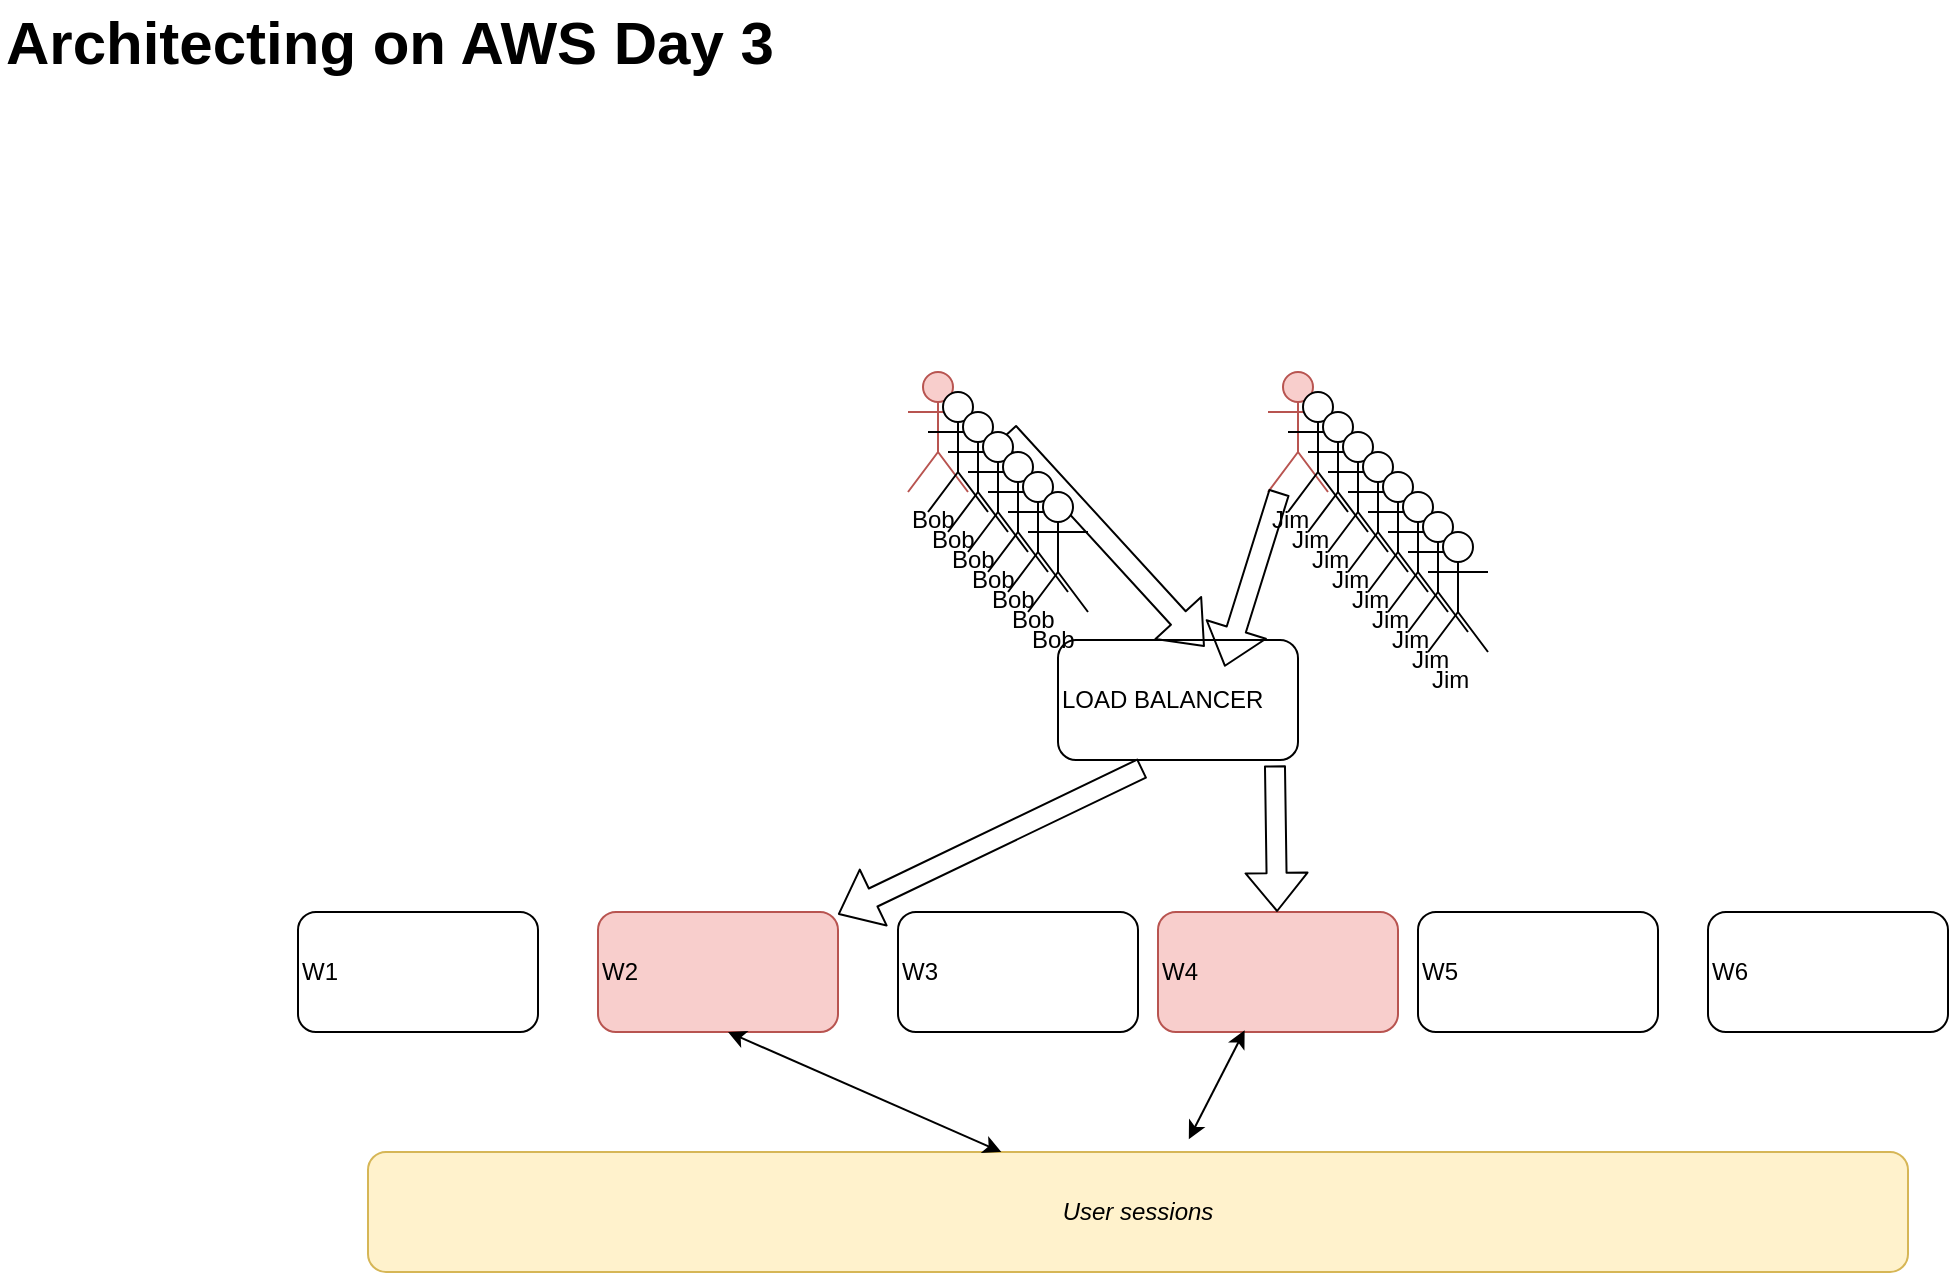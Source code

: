 <mxfile version="13.6.2" type="github" pages="5">
  <diagram id="1HE-wqyfYZ4CwCbwuB85" name="Page-2">
    <mxGraphModel dx="981" dy="574" grid="1" gridSize="10" guides="1" tooltips="1" connect="1" arrows="1" fold="1" page="1" pageScale="1" pageWidth="1169" pageHeight="827" math="0" shadow="0">
      <root>
        <mxCell id="BB6XXCtX2lMVDvg097Rk-0" />
        <mxCell id="BB6XXCtX2lMVDvg097Rk-1" parent="BB6XXCtX2lMVDvg097Rk-0" />
        <mxCell id="BB6XXCtX2lMVDvg097Rk-2" value="Architecting on AWS Day 3" style="text;html=1;resizable=0;points=[];autosize=1;align=left;verticalAlign=top;spacingTop=-4;fontSize=30;fontStyle=1" vertex="1" parent="BB6XXCtX2lMVDvg097Rk-1">
          <mxGeometry x="56.5" y="64.5" width="400" height="40" as="geometry" />
        </mxCell>
        <mxCell id="DdpBlTYkTWgsv1LPXZCf-0" value="LOAD BALANCER" style="rounded=1;whiteSpace=wrap;html=1;align=left;" vertex="1" parent="BB6XXCtX2lMVDvg097Rk-1">
          <mxGeometry x="585" y="384" width="120" height="60" as="geometry" />
        </mxCell>
        <mxCell id="DdpBlTYkTWgsv1LPXZCf-1" value="W4" style="rounded=1;whiteSpace=wrap;html=1;align=left;fillColor=#f8cecc;strokeColor=#b85450;" vertex="1" parent="BB6XXCtX2lMVDvg097Rk-1">
          <mxGeometry x="635" y="520" width="120" height="60" as="geometry" />
        </mxCell>
        <mxCell id="DdpBlTYkTWgsv1LPXZCf-2" value="W1" style="rounded=1;whiteSpace=wrap;html=1;align=left;" vertex="1" parent="BB6XXCtX2lMVDvg097Rk-1">
          <mxGeometry x="205" y="520" width="120" height="60" as="geometry" />
        </mxCell>
        <mxCell id="DdpBlTYkTWgsv1LPXZCf-3" value="W2" style="rounded=1;whiteSpace=wrap;html=1;align=left;fillColor=#f8cecc;strokeColor=#b85450;" vertex="1" parent="BB6XXCtX2lMVDvg097Rk-1">
          <mxGeometry x="355" y="520" width="120" height="60" as="geometry" />
        </mxCell>
        <mxCell id="DdpBlTYkTWgsv1LPXZCf-4" value="W3" style="rounded=1;whiteSpace=wrap;html=1;align=left;" vertex="1" parent="BB6XXCtX2lMVDvg097Rk-1">
          <mxGeometry x="505" y="520" width="120" height="60" as="geometry" />
        </mxCell>
        <mxCell id="DdpBlTYkTWgsv1LPXZCf-5" value="Bob" style="shape=umlActor;verticalLabelPosition=bottom;verticalAlign=top;html=1;outlineConnect=0;align=left;fillColor=#f8cecc;strokeColor=#b85450;" vertex="1" parent="BB6XXCtX2lMVDvg097Rk-1">
          <mxGeometry x="510" y="250" width="30" height="60" as="geometry" />
        </mxCell>
        <mxCell id="DdpBlTYkTWgsv1LPXZCf-6" value="" style="shape=flexArrow;endArrow=classic;html=1;entryX=0.611;entryY=0.056;entryDx=0;entryDy=0;entryPerimeter=0;" edge="1" parent="BB6XXCtX2lMVDvg097Rk-1" target="DdpBlTYkTWgsv1LPXZCf-0">
          <mxGeometry width="50" height="50" relative="1" as="geometry">
            <mxPoint x="560" y="280" as="sourcePoint" />
            <mxPoint x="660" y="520" as="targetPoint" />
          </mxGeometry>
        </mxCell>
        <mxCell id="DdpBlTYkTWgsv1LPXZCf-7" value="" style="shape=flexArrow;endArrow=classic;html=1;exitX=0.352;exitY=1.068;exitDx=0;exitDy=0;exitPerimeter=0;" edge="1" parent="BB6XXCtX2lMVDvg097Rk-1" source="DdpBlTYkTWgsv1LPXZCf-0" target="DdpBlTYkTWgsv1LPXZCf-3">
          <mxGeometry width="50" height="50" relative="1" as="geometry">
            <mxPoint x="570" y="290" as="sourcePoint" />
            <mxPoint x="668.32" y="397.36" as="targetPoint" />
          </mxGeometry>
        </mxCell>
        <mxCell id="DdpBlTYkTWgsv1LPXZCf-8" value="Jim" style="shape=umlActor;verticalLabelPosition=bottom;verticalAlign=top;html=1;outlineConnect=0;align=left;fillColor=#f8cecc;strokeColor=#b85450;" vertex="1" parent="BB6XXCtX2lMVDvg097Rk-1">
          <mxGeometry x="690" y="250" width="30" height="60" as="geometry" />
        </mxCell>
        <mxCell id="DdpBlTYkTWgsv1LPXZCf-9" value="" style="shape=flexArrow;endArrow=classic;html=1;entryX=0.611;entryY=0.056;entryDx=0;entryDy=0;entryPerimeter=0;" edge="1" parent="BB6XXCtX2lMVDvg097Rk-1" source="DdpBlTYkTWgsv1LPXZCf-8">
          <mxGeometry width="50" height="50" relative="1" as="geometry">
            <mxPoint x="570" y="290" as="sourcePoint" />
            <mxPoint x="668.32" y="397.36" as="targetPoint" />
          </mxGeometry>
        </mxCell>
        <mxCell id="DdpBlTYkTWgsv1LPXZCf-10" value="" style="shape=flexArrow;endArrow=classic;html=1;exitX=0.904;exitY=1.045;exitDx=0;exitDy=0;exitPerimeter=0;" edge="1" parent="BB6XXCtX2lMVDvg097Rk-1" source="DdpBlTYkTWgsv1LPXZCf-0" target="DdpBlTYkTWgsv1LPXZCf-1">
          <mxGeometry width="50" height="50" relative="1" as="geometry">
            <mxPoint x="705.624" y="320" as="sourcePoint" />
            <mxPoint x="678.32" y="407.36" as="targetPoint" />
          </mxGeometry>
        </mxCell>
        <mxCell id="DdpBlTYkTWgsv1LPXZCf-11" value="Jim" style="shape=umlActor;verticalLabelPosition=bottom;verticalAlign=top;html=1;outlineConnect=0;align=left;" vertex="1" parent="BB6XXCtX2lMVDvg097Rk-1">
          <mxGeometry x="700" y="260" width="30" height="60" as="geometry" />
        </mxCell>
        <mxCell id="DdpBlTYkTWgsv1LPXZCf-12" value="Jim" style="shape=umlActor;verticalLabelPosition=bottom;verticalAlign=top;html=1;outlineConnect=0;align=left;" vertex="1" parent="BB6XXCtX2lMVDvg097Rk-1">
          <mxGeometry x="710" y="270" width="30" height="60" as="geometry" />
        </mxCell>
        <mxCell id="DdpBlTYkTWgsv1LPXZCf-13" value="Jim" style="shape=umlActor;verticalLabelPosition=bottom;verticalAlign=top;html=1;outlineConnect=0;align=left;" vertex="1" parent="BB6XXCtX2lMVDvg097Rk-1">
          <mxGeometry x="720" y="280" width="30" height="60" as="geometry" />
        </mxCell>
        <mxCell id="DdpBlTYkTWgsv1LPXZCf-14" value="Jim" style="shape=umlActor;verticalLabelPosition=bottom;verticalAlign=top;html=1;outlineConnect=0;align=left;" vertex="1" parent="BB6XXCtX2lMVDvg097Rk-1">
          <mxGeometry x="730" y="290" width="30" height="60" as="geometry" />
        </mxCell>
        <mxCell id="DdpBlTYkTWgsv1LPXZCf-15" value="Jim" style="shape=umlActor;verticalLabelPosition=bottom;verticalAlign=top;html=1;outlineConnect=0;align=left;" vertex="1" parent="BB6XXCtX2lMVDvg097Rk-1">
          <mxGeometry x="740" y="300" width="30" height="60" as="geometry" />
        </mxCell>
        <mxCell id="DdpBlTYkTWgsv1LPXZCf-16" value="Jim" style="shape=umlActor;verticalLabelPosition=bottom;verticalAlign=top;html=1;outlineConnect=0;align=left;" vertex="1" parent="BB6XXCtX2lMVDvg097Rk-1">
          <mxGeometry x="750" y="310" width="30" height="60" as="geometry" />
        </mxCell>
        <mxCell id="DdpBlTYkTWgsv1LPXZCf-17" value="Jim" style="shape=umlActor;verticalLabelPosition=bottom;verticalAlign=top;html=1;outlineConnect=0;align=left;" vertex="1" parent="BB6XXCtX2lMVDvg097Rk-1">
          <mxGeometry x="760" y="320" width="30" height="60" as="geometry" />
        </mxCell>
        <mxCell id="DdpBlTYkTWgsv1LPXZCf-18" value="Jim" style="shape=umlActor;verticalLabelPosition=bottom;verticalAlign=top;html=1;outlineConnect=0;align=left;" vertex="1" parent="BB6XXCtX2lMVDvg097Rk-1">
          <mxGeometry x="770" y="330" width="30" height="60" as="geometry" />
        </mxCell>
        <mxCell id="DdpBlTYkTWgsv1LPXZCf-19" value="Bob" style="shape=umlActor;verticalLabelPosition=bottom;verticalAlign=top;html=1;outlineConnect=0;align=left;" vertex="1" parent="BB6XXCtX2lMVDvg097Rk-1">
          <mxGeometry x="520" y="260" width="30" height="60" as="geometry" />
        </mxCell>
        <mxCell id="DdpBlTYkTWgsv1LPXZCf-20" value="Bob" style="shape=umlActor;verticalLabelPosition=bottom;verticalAlign=top;html=1;outlineConnect=0;align=left;" vertex="1" parent="BB6XXCtX2lMVDvg097Rk-1">
          <mxGeometry x="530" y="270" width="30" height="60" as="geometry" />
        </mxCell>
        <mxCell id="DdpBlTYkTWgsv1LPXZCf-21" value="Bob" style="shape=umlActor;verticalLabelPosition=bottom;verticalAlign=top;html=1;outlineConnect=0;align=left;" vertex="1" parent="BB6XXCtX2lMVDvg097Rk-1">
          <mxGeometry x="540" y="280" width="30" height="60" as="geometry" />
        </mxCell>
        <mxCell id="DdpBlTYkTWgsv1LPXZCf-22" value="Bob" style="shape=umlActor;verticalLabelPosition=bottom;verticalAlign=top;html=1;outlineConnect=0;align=left;" vertex="1" parent="BB6XXCtX2lMVDvg097Rk-1">
          <mxGeometry x="550" y="290" width="30" height="60" as="geometry" />
        </mxCell>
        <mxCell id="DdpBlTYkTWgsv1LPXZCf-23" value="Bob" style="shape=umlActor;verticalLabelPosition=bottom;verticalAlign=top;html=1;outlineConnect=0;align=left;" vertex="1" parent="BB6XXCtX2lMVDvg097Rk-1">
          <mxGeometry x="560" y="300" width="30" height="60" as="geometry" />
        </mxCell>
        <mxCell id="DdpBlTYkTWgsv1LPXZCf-24" value="Bob" style="shape=umlActor;verticalLabelPosition=bottom;verticalAlign=top;html=1;outlineConnect=0;align=left;" vertex="1" parent="BB6XXCtX2lMVDvg097Rk-1">
          <mxGeometry x="570" y="310" width="30" height="60" as="geometry" />
        </mxCell>
        <mxCell id="DdpBlTYkTWgsv1LPXZCf-25" value="W5" style="rounded=1;whiteSpace=wrap;html=1;align=left;" vertex="1" parent="BB6XXCtX2lMVDvg097Rk-1">
          <mxGeometry x="765" y="520" width="120" height="60" as="geometry" />
        </mxCell>
        <mxCell id="DdpBlTYkTWgsv1LPXZCf-26" value="W6" style="rounded=1;whiteSpace=wrap;html=1;align=left;" vertex="1" parent="BB6XXCtX2lMVDvg097Rk-1">
          <mxGeometry x="910" y="520" width="120" height="60" as="geometry" />
        </mxCell>
        <mxCell id="DdpBlTYkTWgsv1LPXZCf-27" value="User sessions" style="rounded=1;whiteSpace=wrap;html=1;align=center;fontStyle=2;fillColor=#fff2cc;strokeColor=#d6b656;" vertex="1" parent="BB6XXCtX2lMVDvg097Rk-1">
          <mxGeometry x="240" y="640" width="770" height="60" as="geometry" />
        </mxCell>
        <mxCell id="DdpBlTYkTWgsv1LPXZCf-28" value="" style="endArrow=classic;startArrow=classic;html=1;" edge="1" parent="BB6XXCtX2lMVDvg097Rk-1" source="DdpBlTYkTWgsv1LPXZCf-27">
          <mxGeometry width="50" height="50" relative="1" as="geometry">
            <mxPoint x="370" y="630" as="sourcePoint" />
            <mxPoint x="420" y="580" as="targetPoint" />
          </mxGeometry>
        </mxCell>
        <mxCell id="DdpBlTYkTWgsv1LPXZCf-29" value="" style="endArrow=classic;startArrow=classic;html=1;entryX=0.361;entryY=0.985;entryDx=0;entryDy=0;entryPerimeter=0;exitX=0.533;exitY=-0.107;exitDx=0;exitDy=0;exitPerimeter=0;" edge="1" parent="BB6XXCtX2lMVDvg097Rk-1" source="DdpBlTYkTWgsv1LPXZCf-27" target="DdpBlTYkTWgsv1LPXZCf-1">
          <mxGeometry width="50" height="50" relative="1" as="geometry">
            <mxPoint x="566.667" y="650" as="sourcePoint" />
            <mxPoint x="430" y="590" as="targetPoint" />
          </mxGeometry>
        </mxCell>
      </root>
    </mxGraphModel>
  </diagram>
  <diagram id="-G4cgVmoHLIGjTLNJkvO" name="Page-3">
    <mxGraphModel dx="1422" dy="832" grid="1" gridSize="10" guides="1" tooltips="1" connect="1" arrows="1" fold="1" page="1" pageScale="1" pageWidth="1169" pageHeight="827" math="0" shadow="0">
      <root>
        <mxCell id="H7Bd8Zw8SNSjKZVl-8-M-0" />
        <mxCell id="H7Bd8Zw8SNSjKZVl-8-M-1" parent="H7Bd8Zw8SNSjKZVl-8-M-0" />
        <mxCell id="H7Bd8Zw8SNSjKZVl-8-M-2" value="VPC" style="points=[[0,0],[0.25,0],[0.5,0],[0.75,0],[1,0],[1,0.25],[1,0.5],[1,0.75],[1,1],[0.75,1],[0.5,1],[0.25,1],[0,1],[0,0.75],[0,0.5],[0,0.25]];outlineConnect=0;gradientColor=none;html=1;whiteSpace=wrap;fontSize=12;fontStyle=0;shape=mxgraph.aws4.group;grIcon=mxgraph.aws4.group_vpc;strokeColor=#248814;fillColor=none;verticalAlign=top;align=left;spacingLeft=30;fontColor=#AAB7B8;dashed=0;" vertex="1" parent="H7Bd8Zw8SNSjKZVl-8-M-1">
          <mxGeometry x="120" y="100" width="920" height="580" as="geometry" />
        </mxCell>
        <mxCell id="H7Bd8Zw8SNSjKZVl-8-M-3" value="Availability Zone" style="fillColor=none;strokeColor=#147EBA;dashed=1;verticalAlign=top;fontStyle=0;fontColor=#147EBA;align=center;" vertex="1" parent="H7Bd8Zw8SNSjKZVl-8-M-1">
          <mxGeometry x="230" y="30" width="280" height="740" as="geometry" />
        </mxCell>
        <mxCell id="H7Bd8Zw8SNSjKZVl-8-M-4" value="Availability Zone" style="fillColor=none;strokeColor=#147EBA;dashed=1;verticalAlign=top;fontStyle=0;fontColor=#147EBA;align=center;" vertex="1" parent="H7Bd8Zw8SNSjKZVl-8-M-1">
          <mxGeometry x="540" y="30" width="280" height="740" as="geometry" />
        </mxCell>
        <mxCell id="H7Bd8Zw8SNSjKZVl-8-M-5" value="Public 1" style="rounded=1;whiteSpace=wrap;html=1;align=center;" vertex="1" parent="H7Bd8Zw8SNSjKZVl-8-M-1">
          <mxGeometry x="270" y="190" width="210" height="150" as="geometry" />
        </mxCell>
        <mxCell id="H7Bd8Zw8SNSjKZVl-8-M-6" value="Public 2" style="rounded=1;whiteSpace=wrap;html=1;align=center;" vertex="1" parent="H7Bd8Zw8SNSjKZVl-8-M-1">
          <mxGeometry x="575" y="190" width="210" height="150" as="geometry" />
        </mxCell>
        <mxCell id="H7Bd8Zw8SNSjKZVl-8-M-7" value="Private 1" style="rounded=1;whiteSpace=wrap;html=1;align=center;" vertex="1" parent="H7Bd8Zw8SNSjKZVl-8-M-1">
          <mxGeometry x="270" y="414" width="210" height="150" as="geometry" />
        </mxCell>
        <mxCell id="H7Bd8Zw8SNSjKZVl-8-M-8" value="Private 2" style="rounded=1;whiteSpace=wrap;html=1;align=center;" vertex="1" parent="H7Bd8Zw8SNSjKZVl-8-M-1">
          <mxGeometry x="575" y="414" width="210" height="150" as="geometry" />
        </mxCell>
        <mxCell id="H7Bd8Zw8SNSjKZVl-8-M-9" value="" style="outlineConnect=0;fontColor=#232F3E;gradientColor=#F78E04;gradientDirection=north;fillColor=#D05C17;strokeColor=#ffffff;dashed=0;verticalLabelPosition=bottom;verticalAlign=top;align=center;html=1;fontSize=12;fontStyle=0;aspect=fixed;shape=mxgraph.aws4.resourceIcon;resIcon=mxgraph.aws4.ec2;" vertex="1" parent="H7Bd8Zw8SNSjKZVl-8-M-1">
          <mxGeometry x="250" y="500" width="78" height="78" as="geometry" />
        </mxCell>
        <mxCell id="H7Bd8Zw8SNSjKZVl-8-M-10" value="" style="outlineConnect=0;fontColor=#232F3E;gradientColor=#F78E04;gradientDirection=north;fillColor=#D05C17;strokeColor=#ffffff;dashed=0;verticalLabelPosition=bottom;verticalAlign=top;align=center;html=1;fontSize=12;fontStyle=0;aspect=fixed;shape=mxgraph.aws4.resourceIcon;resIcon=mxgraph.aws4.ec2;" vertex="1" parent="H7Bd8Zw8SNSjKZVl-8-M-1">
          <mxGeometry x="570" y="500" width="78" height="78" as="geometry" />
        </mxCell>
        <mxCell id="H7Bd8Zw8SNSjKZVl-8-M-11" value="" style="outlineConnect=0;fontColor=#232F3E;gradientColor=none;fillColor=#5A30B5;strokeColor=none;dashed=0;verticalLabelPosition=bottom;verticalAlign=top;align=center;html=1;fontSize=12;fontStyle=0;aspect=fixed;pointerEvents=1;shape=mxgraph.aws4.application_load_balancer;" vertex="1" parent="H7Bd8Zw8SNSjKZVl-8-M-1">
          <mxGeometry x="280" y="190" width="78" height="78" as="geometry" />
        </mxCell>
        <mxCell id="H7Bd8Zw8SNSjKZVl-8-M-12" value="" style="outlineConnect=0;fontColor=#232F3E;gradientColor=none;fillColor=#5A30B5;strokeColor=none;dashed=0;verticalLabelPosition=bottom;verticalAlign=top;align=center;html=1;fontSize=12;fontStyle=0;aspect=fixed;pointerEvents=1;shape=mxgraph.aws4.application_load_balancer;" vertex="1" parent="H7Bd8Zw8SNSjKZVl-8-M-1">
          <mxGeometry x="575" y="190" width="78" height="78" as="geometry" />
        </mxCell>
        <mxCell id="H7Bd8Zw8SNSjKZVl-8-M-13" value="" style="outlineConnect=0;fontColor=#232F3E;gradientColor=none;fillColor=#5A30B5;strokeColor=none;dashed=0;verticalLabelPosition=bottom;verticalAlign=top;align=center;html=1;fontSize=12;fontStyle=0;aspect=fixed;pointerEvents=1;shape=mxgraph.aws4.application_load_balancer;" vertex="1" parent="H7Bd8Zw8SNSjKZVl-8-M-1">
          <mxGeometry x="358" y="500" width="78" height="78" as="geometry" />
        </mxCell>
        <mxCell id="H7Bd8Zw8SNSjKZVl-8-M-14" value="" style="outlineConnect=0;fontColor=#232F3E;gradientColor=none;fillColor=#5A30B5;strokeColor=none;dashed=0;verticalLabelPosition=bottom;verticalAlign=top;align=center;html=1;fontSize=12;fontStyle=0;aspect=fixed;pointerEvents=1;shape=mxgraph.aws4.application_load_balancer;" vertex="1" parent="H7Bd8Zw8SNSjKZVl-8-M-1">
          <mxGeometry x="680" y="500" width="78" height="78" as="geometry" />
        </mxCell>
      </root>
    </mxGraphModel>
  </diagram>
  <diagram id="TCP7qQYQatgMRiZpwjst" name="Page-4">
    <mxGraphModel dx="474" dy="277" grid="1" gridSize="10" guides="1" tooltips="1" connect="1" arrows="1" fold="1" page="1" pageScale="1" pageWidth="1169" pageHeight="827" math="0" shadow="0">
      <root>
        <mxCell id="DQxNmZ7uP6EbReq6uRka-0" />
        <mxCell id="DQxNmZ7uP6EbReq6uRka-1" parent="DQxNmZ7uP6EbReq6uRka-0" />
        <mxCell id="DQxNmZ7uP6EbReq6uRka-9" value="DLQ" style="rounded=1;whiteSpace=wrap;html=1;align=center;" vertex="1" parent="DQxNmZ7uP6EbReq6uRka-1">
          <mxGeometry x="150" y="354" width="260" height="60" as="geometry" />
        </mxCell>
        <mxCell id="DQxNmZ7uP6EbReq6uRka-2" value="Application1 (Producer)" style="rounded=1;whiteSpace=wrap;html=1;align=left;" vertex="1" parent="DQxNmZ7uP6EbReq6uRka-1">
          <mxGeometry x="90" y="180" width="120" height="60" as="geometry" />
        </mxCell>
        <mxCell id="DQxNmZ7uP6EbReq6uRka-3" value="Application2 (Consumer)" style="rounded=1;whiteSpace=wrap;html=1;align=left;" vertex="1" parent="DQxNmZ7uP6EbReq6uRka-1">
          <mxGeometry x="380" y="180" width="120" height="60" as="geometry" />
        </mxCell>
        <mxCell id="DQxNmZ7uP6EbReq6uRka-4" value="SQS Q" style="rounded=1;whiteSpace=wrap;html=1;align=center;" vertex="1" parent="DQxNmZ7uP6EbReq6uRka-1">
          <mxGeometry x="150" y="290" width="260" height="60" as="geometry" />
        </mxCell>
        <mxCell id="DQxNmZ7uP6EbReq6uRka-5" value="Message1" style="shape=process;whiteSpace=wrap;html=1;backgroundOutline=1;align=center;fillColor=#f8cecc;strokeColor=#b85450;" vertex="1" parent="DQxNmZ7uP6EbReq6uRka-1">
          <mxGeometry x="320" y="370" width="70" height="20" as="geometry" />
        </mxCell>
        <mxCell id="DQxNmZ7uP6EbReq6uRka-6" value="" style="shape=flexArrow;endArrow=classic;html=1;exitX=0.5;exitY=1;exitDx=0;exitDy=0;entryX=0.986;entryY=0.056;entryDx=0;entryDy=0;entryPerimeter=0;" edge="1" parent="DQxNmZ7uP6EbReq6uRka-1" source="DQxNmZ7uP6EbReq6uRka-3" target="DQxNmZ7uP6EbReq6uRka-4">
          <mxGeometry width="50" height="50" relative="1" as="geometry">
            <mxPoint x="260" y="290" as="sourcePoint" />
            <mxPoint x="310" y="240" as="targetPoint" />
          </mxGeometry>
        </mxCell>
      </root>
    </mxGraphModel>
  </diagram>
  <diagram id="sDU2iBe_JCl9mvtn4XGQ" name="Page-5">
    <mxGraphModel dx="1422" dy="832" grid="1" gridSize="10" guides="1" tooltips="1" connect="1" arrows="1" fold="1" page="1" pageScale="1" pageWidth="1169" pageHeight="827" math="0" shadow="0">
      <root>
        <mxCell id="SAd3WKQRyzRP20VKeo1l-0" />
        <mxCell id="SAd3WKQRyzRP20VKeo1l-1" parent="SAd3WKQRyzRP20VKeo1l-0" />
        <mxCell id="SAd3WKQRyzRP20VKeo1l-9" value="" style="ellipse;whiteSpace=wrap;html=1;fontSize=15;align=center;" vertex="1" parent="SAd3WKQRyzRP20VKeo1l-1">
          <mxGeometry x="50" y="350" width="980" height="350" as="geometry" />
        </mxCell>
        <mxCell id="SAd3WKQRyzRP20VKeo1l-2" value="EC2 LINUX INSTANCE" style="rounded=1;whiteSpace=wrap;html=1;align=center;fontSize=15;" vertex="1" parent="SAd3WKQRyzRP20VKeo1l-1">
          <mxGeometry x="100" y="380" width="370" height="230" as="geometry" />
        </mxCell>
        <mxCell id="SAd3WKQRyzRP20VKeo1l-3" value="DOCKER CONTAINER RUNTIME" style="rounded=1;whiteSpace=wrap;html=1;align=left;fontSize=15;" vertex="1" parent="SAd3WKQRyzRP20VKeo1l-1">
          <mxGeometry x="160" y="384" width="290" height="60" as="geometry" />
        </mxCell>
        <mxCell id="SAd3WKQRyzRP20VKeo1l-4" value="nginx" style="rounded=1;whiteSpace=wrap;html=1;align=left;fontSize=15;" vertex="1" parent="SAd3WKQRyzRP20VKeo1l-1">
          <mxGeometry x="520" y="80" width="60" height="60" as="geometry" />
        </mxCell>
        <mxCell id="SAd3WKQRyzRP20VKeo1l-7" value="EC2 LINUX INSTANCE" style="rounded=1;whiteSpace=wrap;html=1;align=center;fontSize=15;" vertex="1" parent="SAd3WKQRyzRP20VKeo1l-1">
          <mxGeometry x="480" y="380" width="370" height="230" as="geometry" />
        </mxCell>
        <mxCell id="SAd3WKQRyzRP20VKeo1l-8" value="DOCKER CONTAINER RUNTIME" style="rounded=1;whiteSpace=wrap;html=1;align=left;fontSize=15;" vertex="1" parent="SAd3WKQRyzRP20VKeo1l-1">
          <mxGeometry x="520" y="380" width="290" height="60" as="geometry" />
        </mxCell>
        <mxCell id="SAd3WKQRyzRP20VKeo1l-10" value="ELASTIC CONTAINER SERVICE" style="text;html=1;strokeColor=none;fillColor=none;align=center;verticalAlign=middle;whiteSpace=wrap;rounded=0;fontSize=15;" vertex="1" parent="SAd3WKQRyzRP20VKeo1l-1">
          <mxGeometry x="480" y="640" width="40" height="20" as="geometry" />
        </mxCell>
        <mxCell id="SAd3WKQRyzRP20VKeo1l-11" value="ECS TASK&lt;br&gt;Run nginx" style="rounded=1;whiteSpace=wrap;html=1;align=left;fontSize=15;" vertex="1" parent="SAd3WKQRyzRP20VKeo1l-1">
          <mxGeometry x="110" y="80" width="120" height="60" as="geometry" />
        </mxCell>
        <mxCell id="SAd3WKQRyzRP20VKeo1l-13" value="" style="shape=flexArrow;endArrow=classic;html=1;fontSize=15;exitX=0.975;exitY=0.4;exitDx=0;exitDy=0;exitPerimeter=0;entryX=0;entryY=0.5;entryDx=0;entryDy=0;" edge="1" parent="SAd3WKQRyzRP20VKeo1l-1" source="SAd3WKQRyzRP20VKeo1l-11" target="SAd3WKQRyzRP20VKeo1l-4">
          <mxGeometry width="50" height="50" relative="1" as="geometry">
            <mxPoint x="530" y="460" as="sourcePoint" />
            <mxPoint x="580" y="410" as="targetPoint" />
          </mxGeometry>
        </mxCell>
        <mxCell id="SAd3WKQRyzRP20VKeo1l-14" value="ECS SERVICE&lt;br&gt;Run nginx at scale&lt;br&gt;&lt;br&gt;replicas = 4" style="rounded=1;whiteSpace=wrap;html=1;align=left;fontSize=15;" vertex="1" parent="SAd3WKQRyzRP20VKeo1l-1">
          <mxGeometry x="110" y="190" width="120" height="120" as="geometry" />
        </mxCell>
        <mxCell id="SAd3WKQRyzRP20VKeo1l-15" value="" style="shape=flexArrow;endArrow=classic;html=1;fontSize=15;entryX=0.425;entryY=0.983;entryDx=0;entryDy=0;entryPerimeter=0;" edge="1" parent="SAd3WKQRyzRP20VKeo1l-1" source="SAd3WKQRyzRP20VKeo1l-14" target="SAd3WKQRyzRP20VKeo1l-11">
          <mxGeometry width="50" height="50" relative="1" as="geometry">
            <mxPoint x="530" y="450" as="sourcePoint" />
            <mxPoint x="580" y="400" as="targetPoint" />
          </mxGeometry>
        </mxCell>
        <mxCell id="SAd3WKQRyzRP20VKeo1l-16" value="nginx" style="rounded=1;whiteSpace=wrap;html=1;align=left;fontSize=15;" vertex="1" parent="SAd3WKQRyzRP20VKeo1l-1">
          <mxGeometry x="255" y="340" width="60" height="60" as="geometry" />
        </mxCell>
        <mxCell id="SAd3WKQRyzRP20VKeo1l-17" value="nginx" style="rounded=1;whiteSpace=wrap;html=1;align=left;fontSize=15;" vertex="1" parent="SAd3WKQRyzRP20VKeo1l-1">
          <mxGeometry x="330" y="340" width="60" height="60" as="geometry" />
        </mxCell>
        <mxCell id="SAd3WKQRyzRP20VKeo1l-19" value="nginx" style="rounded=1;whiteSpace=wrap;html=1;align=left;fontSize=15;" vertex="1" parent="SAd3WKQRyzRP20VKeo1l-1">
          <mxGeometry x="655" y="330" width="60" height="60" as="geometry" />
        </mxCell>
        <mxCell id="SAd3WKQRyzRP20VKeo1l-20" value="nginx" style="rounded=1;whiteSpace=wrap;html=1;align=left;fontSize=15;" vertex="1" parent="SAd3WKQRyzRP20VKeo1l-1">
          <mxGeometry x="580" y="330" width="60" height="60" as="geometry" />
        </mxCell>
      </root>
    </mxGraphModel>
  </diagram>
  <diagram id="K6Yi8tr70KWp5AOILCX4" name="Page-6">
    <mxGraphModel dx="1038" dy="618" grid="1" gridSize="10" guides="1" tooltips="1" connect="1" arrows="1" fold="1" page="1" pageScale="1" pageWidth="1169" pageHeight="827" math="0" shadow="0">
      <root>
        <mxCell id="4jXBQFkJEzTzvu-HhAH1-0" />
        <mxCell id="4jXBQFkJEzTzvu-HhAH1-1" parent="4jXBQFkJEzTzvu-HhAH1-0" />
        <mxCell id="4jXBQFkJEzTzvu-HhAH1-2" value="" style="endArrow=none;html=1;fontSize=15;strokeWidth=10;" edge="1" parent="4jXBQFkJEzTzvu-HhAH1-1">
          <mxGeometry width="50" height="50" relative="1" as="geometry">
            <mxPoint x="659.5" y="714" as="sourcePoint" />
            <mxPoint x="659.5" y="94" as="targetPoint" />
          </mxGeometry>
        </mxCell>
        <mxCell id="4jXBQFkJEzTzvu-HhAH1-3" value="api.engie.com" style="text;html=1;strokeColor=none;fillColor=none;align=center;verticalAlign=middle;whiteSpace=wrap;rounded=0;fontSize=28;" vertex="1" parent="4jXBQFkJEzTzvu-HhAH1-1">
          <mxGeometry x="640" y="40" width="40" height="20" as="geometry" />
        </mxCell>
        <mxCell id="4jXBQFkJEzTzvu-HhAH1-4" value="/customers" style="text;html=1;strokeColor=none;fillColor=none;align=center;verticalAlign=middle;whiteSpace=wrap;rounded=0;fontSize=28;" vertex="1" parent="4jXBQFkJEzTzvu-HhAH1-1">
          <mxGeometry x="680" y="160" width="150" height="20" as="geometry" />
        </mxCell>
        <mxCell id="4jXBQFkJEzTzvu-HhAH1-6" value="/suppliers" style="text;html=1;strokeColor=none;fillColor=none;align=center;verticalAlign=middle;whiteSpace=wrap;rounded=0;fontSize=28;" vertex="1" parent="4jXBQFkJEzTzvu-HhAH1-1">
          <mxGeometry x="680" y="404" width="150" height="20" as="geometry" />
        </mxCell>
        <mxCell id="4jXBQFkJEzTzvu-HhAH1-7" value="GET" style="text;html=1;strokeColor=none;fillColor=none;align=center;verticalAlign=middle;whiteSpace=wrap;rounded=0;fontSize=28;" vertex="1" parent="4jXBQFkJEzTzvu-HhAH1-1">
          <mxGeometry x="735" y="200" width="40" height="20" as="geometry" />
        </mxCell>
        <mxCell id="4jXBQFkJEzTzvu-HhAH1-8" value="request:&lt;br&gt;HTTP GET https://api.engie.com/customers" style="shape=umlActor;verticalLabelPosition=bottom;verticalAlign=top;html=1;outlineConnect=0;align=left;fontSize=28;" vertex="1" parent="4jXBQFkJEzTzvu-HhAH1-1">
          <mxGeometry x="50" y="180" width="30" height="60" as="geometry" />
        </mxCell>
        <mxCell id="4jXBQFkJEzTzvu-HhAH1-9" value="" style="pointerEvents=1;shadow=0;dashed=0;html=1;strokeColor=none;fillColor=#434445;aspect=fixed;labelPosition=center;verticalLabelPosition=bottom;verticalAlign=top;align=center;outlineConnect=0;shape=mxgraph.vvd.virtual_machine;fontSize=28;" vertex="1" parent="4jXBQFkJEzTzvu-HhAH1-1">
          <mxGeometry x="1080" y="120" width="50" height="50" as="geometry" />
        </mxCell>
        <mxCell id="4jXBQFkJEzTzvu-HhAH1-11" value="" style="endArrow=classic;startArrow=classic;html=1;strokeWidth=10;fontSize=28;" edge="1" parent="4jXBQFkJEzTzvu-HhAH1-1" target="4jXBQFkJEzTzvu-HhAH1-13">
          <mxGeometry width="50" height="50" relative="1" as="geometry">
            <mxPoint x="800" y="220" as="sourcePoint" />
            <mxPoint x="620" y="400" as="targetPoint" />
          </mxGeometry>
        </mxCell>
        <mxCell id="4jXBQFkJEzTzvu-HhAH1-12" value="" style="outlineConnect=0;fontColor=#232F3E;gradientColor=#F78E04;gradientDirection=north;fillColor=#D05C17;strokeColor=#ffffff;dashed=0;verticalLabelPosition=bottom;verticalAlign=top;align=center;html=1;fontSize=12;fontStyle=0;aspect=fixed;shape=mxgraph.aws4.resourceIcon;resIcon=mxgraph.aws4.ec2;" vertex="1" parent="4jXBQFkJEzTzvu-HhAH1-1">
          <mxGeometry x="1070" y="210" width="78" height="78" as="geometry" />
        </mxCell>
        <mxCell id="4jXBQFkJEzTzvu-HhAH1-13" value="" style="outlineConnect=0;fontColor=#232F3E;gradientColor=#F78E04;gradientDirection=north;fillColor=#D05C17;strokeColor=#ffffff;dashed=0;verticalLabelPosition=bottom;verticalAlign=top;align=center;html=1;fontSize=12;fontStyle=0;aspect=fixed;shape=mxgraph.aws4.resourceIcon;resIcon=mxgraph.aws4.lambda;" vertex="1" parent="4jXBQFkJEzTzvu-HhAH1-1">
          <mxGeometry x="1066" y="310" width="78" height="78" as="geometry" />
        </mxCell>
      </root>
    </mxGraphModel>
  </diagram>
</mxfile>
